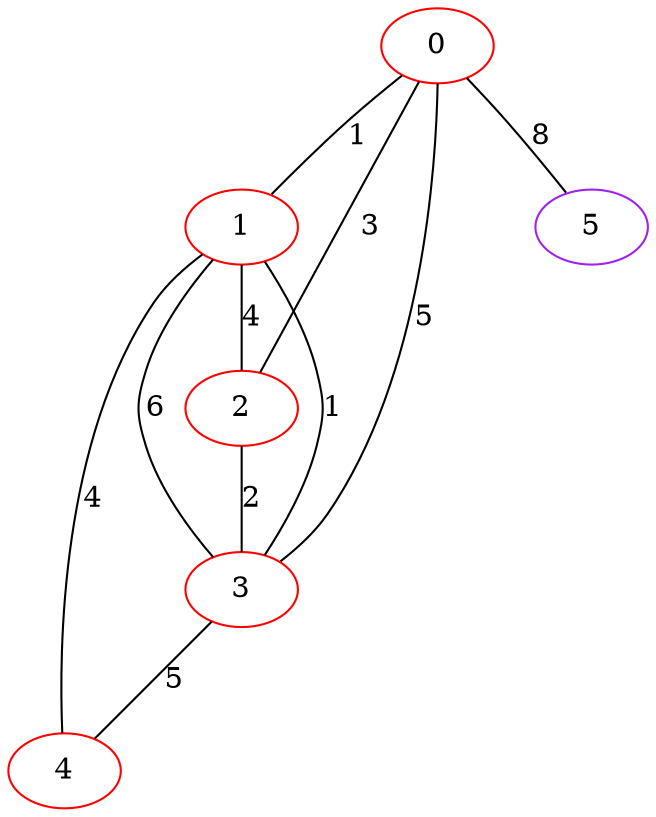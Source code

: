 graph "" {
0 [color=red, weight=1];
1 [color=red, weight=1];
2 [color=red, weight=1];
3 [color=red, weight=1];
4 [color=red, weight=1];
5 [color=purple, weight=4];
0 -- 1  [key=0, label=1];
0 -- 2  [key=0, label=3];
0 -- 3  [key=0, label=5];
0 -- 5  [key=0, label=8];
1 -- 2  [key=0, label=4];
1 -- 3  [key=0, label=1];
1 -- 3  [key=1, label=6];
1 -- 4  [key=0, label=4];
2 -- 3  [key=0, label=2];
3 -- 4  [key=0, label=5];
}

